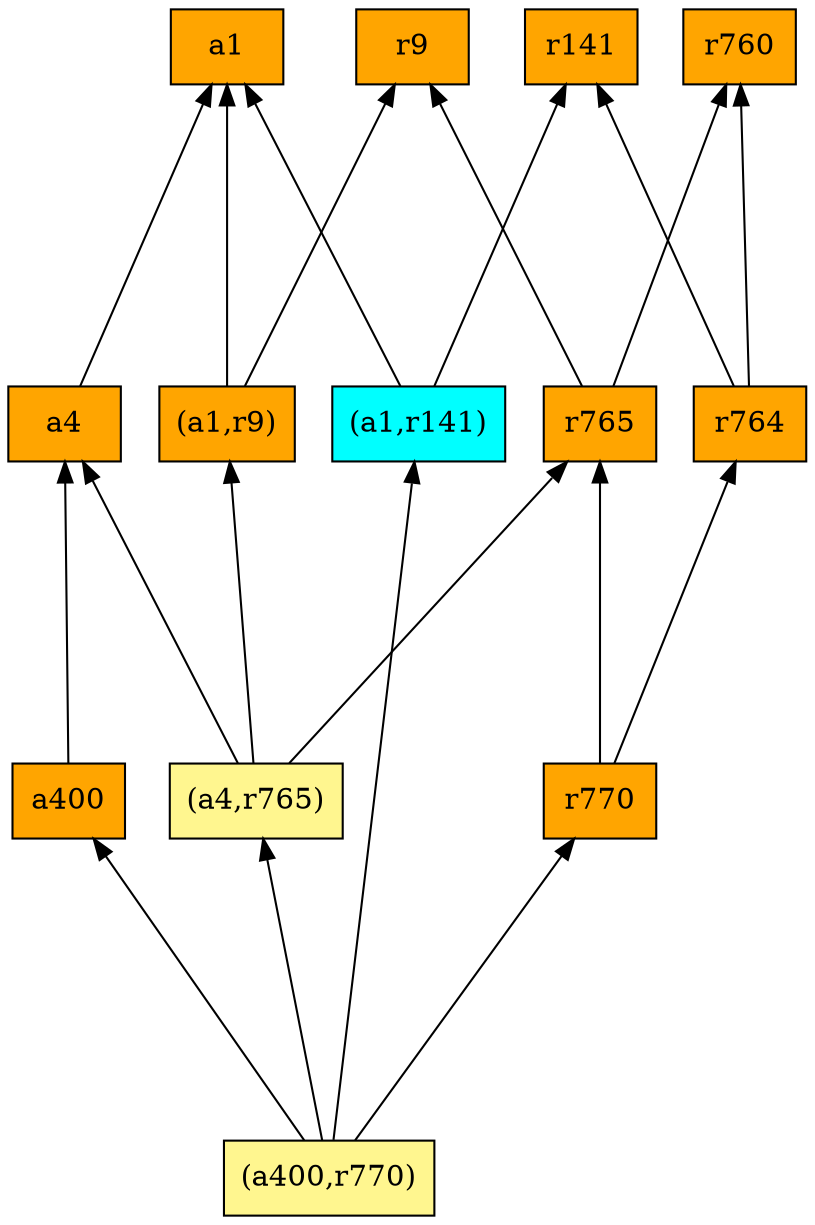 digraph G {
rankdir=BT;ranksep="2.0";
"(a1,r9)" [shape=record,fillcolor=orange,style=filled,label="{(a1,r9)}"];
"a1" [shape=record,fillcolor=orange,style=filled,label="{a1}"];
"r141" [shape=record,fillcolor=orange,style=filled,label="{r141}"];
"r764" [shape=record,fillcolor=orange,style=filled,label="{r764}"];
"a4" [shape=record,fillcolor=orange,style=filled,label="{a4}"];
"(a1,r141)" [shape=record,fillcolor=cyan,style=filled,label="{(a1,r141)}"];
"r765" [shape=record,fillcolor=orange,style=filled,label="{r765}"];
"(a4,r765)" [shape=record,fillcolor=khaki1,style=filled,label="{(a4,r765)}"];
"r770" [shape=record,fillcolor=orange,style=filled,label="{r770}"];
"r760" [shape=record,fillcolor=orange,style=filled,label="{r760}"];
"r9" [shape=record,fillcolor=orange,style=filled,label="{r9}"];
"(a400,r770)" [shape=record,fillcolor=khaki1,style=filled,label="{(a400,r770)}"];
"a400" [shape=record,fillcolor=orange,style=filled,label="{a400}"];
"(a1,r9)" -> "r9"
"(a1,r9)" -> "a1"
"r764" -> "r141"
"r764" -> "r760"
"a4" -> "a1"
"(a1,r141)" -> "a1"
"(a1,r141)" -> "r141"
"r765" -> "r9"
"r765" -> "r760"
"(a4,r765)" -> "(a1,r9)"
"(a4,r765)" -> "a4"
"(a4,r765)" -> "r765"
"r770" -> "r764"
"r770" -> "r765"
"(a400,r770)" -> "(a1,r141)"
"(a400,r770)" -> "(a4,r765)"
"(a400,r770)" -> "r770"
"(a400,r770)" -> "a400"
"a400" -> "a4"
}